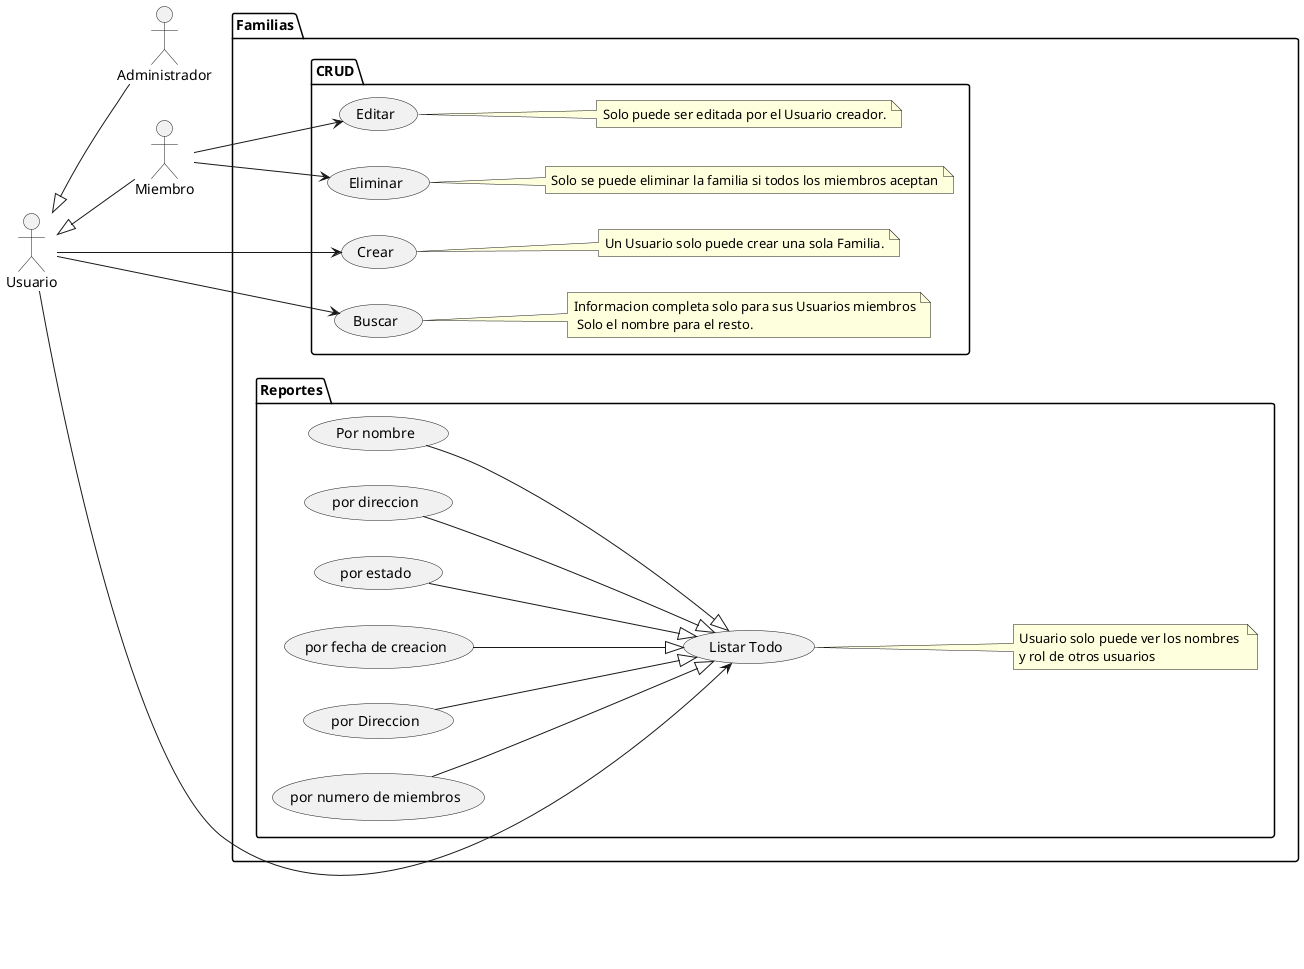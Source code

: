 @startuml
left to right direction
' Actores
:Usuario: as Act1
:Administrador: as Act2
:Miembro: as Act3
Act1 <|-- Act2
Act1 <|-- Act3

' Casos de uso
package Familias as PACK1{
  package CRUD as PACK3{
    (Crear) as CU1
    Act1--> CU1
    note right of CU1: Un Usuario solo puede crear una sola Familia.
    (Editar) as CU2
    Act3--> CU2
      note right of CU2: Solo puede ser editada por el Usuario creador.
    (Buscar) as CU3
    Act1--> CU3
    note right of CU3: Informacion completa solo para sus Usuarios miembros\n Solo el nombre para el resto.
    (Eliminar) as CU4
    Act3--> CU4
    note right of CU4: Solo se puede eliminar la familia si todos los miembros aceptan
   
}
package Reportes as PACK4{
    (Listar Todo) as CU5
    Act1-->  CU5
    note right of CU5: Usuario solo puede ver los nombres \ny rol de otros usuarios
    (Por nombre) as CU7
    CU7 --|> CU5
    (por direccion) as CU8
    CU8 --|> CU5
    (por estado) as CU9
    CU9  --|> CU5
    (por fecha de creacion)    as CU10
    CU10 --|> CU5
    (por Direccion)    as CU6
    CU6 --|> CU5
    (por numero de miembros)    as CU11
    CU11 --|> CU5
   }
}

@enduml
